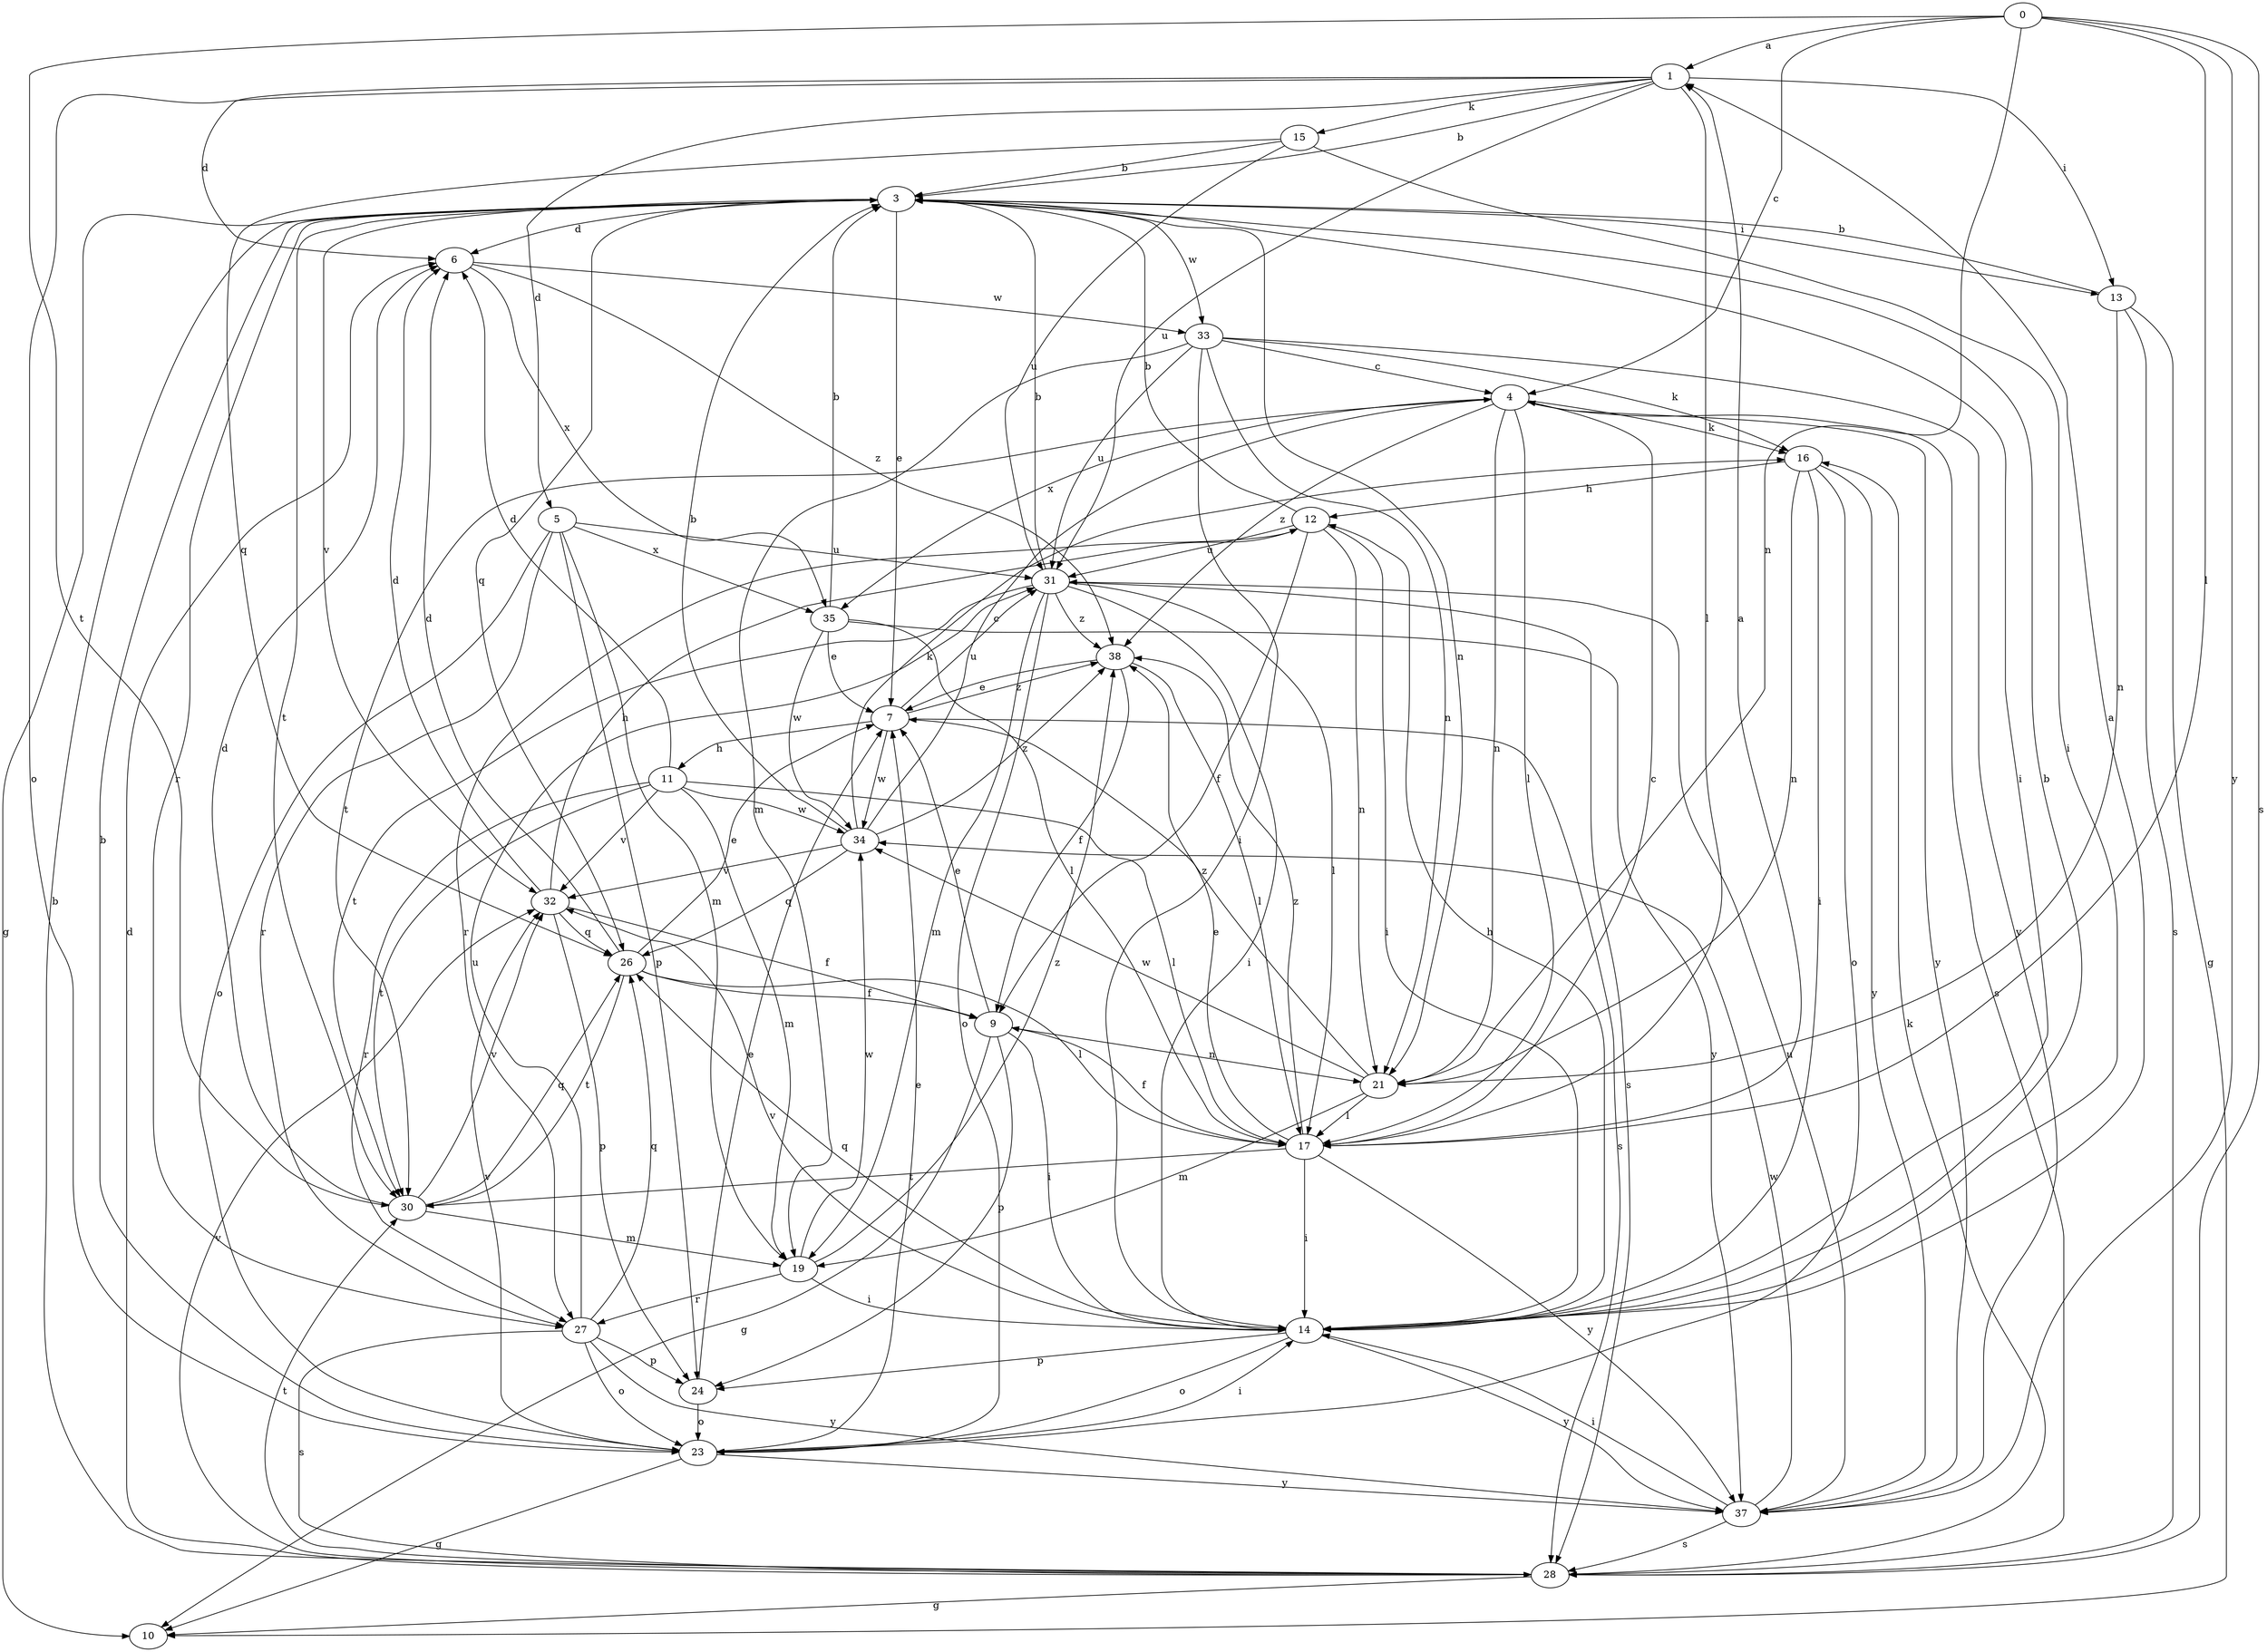 strict digraph  {
0;
1;
3;
4;
5;
6;
7;
9;
10;
11;
12;
13;
14;
15;
16;
17;
19;
21;
23;
24;
26;
27;
28;
30;
31;
32;
33;
34;
35;
37;
38;
0 -> 1  [label=a];
0 -> 4  [label=c];
0 -> 17  [label=l];
0 -> 21  [label=n];
0 -> 28  [label=s];
0 -> 30  [label=t];
0 -> 37  [label=y];
1 -> 3  [label=b];
1 -> 5  [label=d];
1 -> 6  [label=d];
1 -> 13  [label=i];
1 -> 15  [label=k];
1 -> 17  [label=l];
1 -> 23  [label=o];
1 -> 31  [label=u];
3 -> 6  [label=d];
3 -> 7  [label=e];
3 -> 10  [label=g];
3 -> 13  [label=i];
3 -> 14  [label=i];
3 -> 21  [label=n];
3 -> 26  [label=q];
3 -> 27  [label=r];
3 -> 30  [label=t];
3 -> 32  [label=v];
3 -> 33  [label=w];
4 -> 16  [label=k];
4 -> 17  [label=l];
4 -> 21  [label=n];
4 -> 28  [label=s];
4 -> 30  [label=t];
4 -> 35  [label=x];
4 -> 37  [label=y];
4 -> 38  [label=z];
5 -> 19  [label=m];
5 -> 23  [label=o];
5 -> 24  [label=p];
5 -> 27  [label=r];
5 -> 31  [label=u];
5 -> 35  [label=x];
6 -> 33  [label=w];
6 -> 35  [label=x];
6 -> 38  [label=z];
7 -> 11  [label=h];
7 -> 28  [label=s];
7 -> 31  [label=u];
7 -> 34  [label=w];
7 -> 38  [label=z];
9 -> 7  [label=e];
9 -> 10  [label=g];
9 -> 14  [label=i];
9 -> 21  [label=n];
9 -> 24  [label=p];
11 -> 6  [label=d];
11 -> 17  [label=l];
11 -> 19  [label=m];
11 -> 27  [label=r];
11 -> 30  [label=t];
11 -> 32  [label=v];
11 -> 34  [label=w];
12 -> 3  [label=b];
12 -> 9  [label=f];
12 -> 14  [label=i];
12 -> 21  [label=n];
12 -> 27  [label=r];
12 -> 31  [label=u];
13 -> 3  [label=b];
13 -> 10  [label=g];
13 -> 21  [label=n];
13 -> 28  [label=s];
14 -> 1  [label=a];
14 -> 3  [label=b];
14 -> 12  [label=h];
14 -> 23  [label=o];
14 -> 24  [label=p];
14 -> 26  [label=q];
14 -> 32  [label=v];
14 -> 37  [label=y];
15 -> 3  [label=b];
15 -> 14  [label=i];
15 -> 26  [label=q];
15 -> 31  [label=u];
16 -> 12  [label=h];
16 -> 14  [label=i];
16 -> 21  [label=n];
16 -> 23  [label=o];
16 -> 37  [label=y];
17 -> 1  [label=a];
17 -> 4  [label=c];
17 -> 7  [label=e];
17 -> 9  [label=f];
17 -> 14  [label=i];
17 -> 30  [label=t];
17 -> 37  [label=y];
17 -> 38  [label=z];
19 -> 14  [label=i];
19 -> 27  [label=r];
19 -> 34  [label=w];
19 -> 38  [label=z];
21 -> 17  [label=l];
21 -> 19  [label=m];
21 -> 34  [label=w];
21 -> 38  [label=z];
23 -> 3  [label=b];
23 -> 7  [label=e];
23 -> 10  [label=g];
23 -> 14  [label=i];
23 -> 32  [label=v];
23 -> 37  [label=y];
24 -> 7  [label=e];
24 -> 23  [label=o];
26 -> 6  [label=d];
26 -> 7  [label=e];
26 -> 9  [label=f];
26 -> 17  [label=l];
26 -> 30  [label=t];
27 -> 23  [label=o];
27 -> 24  [label=p];
27 -> 26  [label=q];
27 -> 28  [label=s];
27 -> 31  [label=u];
27 -> 37  [label=y];
28 -> 3  [label=b];
28 -> 6  [label=d];
28 -> 10  [label=g];
28 -> 16  [label=k];
28 -> 30  [label=t];
28 -> 32  [label=v];
30 -> 6  [label=d];
30 -> 19  [label=m];
30 -> 26  [label=q];
30 -> 32  [label=v];
31 -> 3  [label=b];
31 -> 14  [label=i];
31 -> 17  [label=l];
31 -> 19  [label=m];
31 -> 23  [label=o];
31 -> 28  [label=s];
31 -> 30  [label=t];
31 -> 38  [label=z];
32 -> 6  [label=d];
32 -> 9  [label=f];
32 -> 12  [label=h];
32 -> 24  [label=p];
32 -> 26  [label=q];
33 -> 4  [label=c];
33 -> 14  [label=i];
33 -> 16  [label=k];
33 -> 19  [label=m];
33 -> 21  [label=n];
33 -> 31  [label=u];
33 -> 37  [label=y];
34 -> 3  [label=b];
34 -> 4  [label=c];
34 -> 16  [label=k];
34 -> 26  [label=q];
34 -> 32  [label=v];
34 -> 38  [label=z];
35 -> 3  [label=b];
35 -> 7  [label=e];
35 -> 17  [label=l];
35 -> 34  [label=w];
35 -> 37  [label=y];
37 -> 14  [label=i];
37 -> 28  [label=s];
37 -> 31  [label=u];
37 -> 34  [label=w];
38 -> 7  [label=e];
38 -> 9  [label=f];
38 -> 17  [label=l];
}
